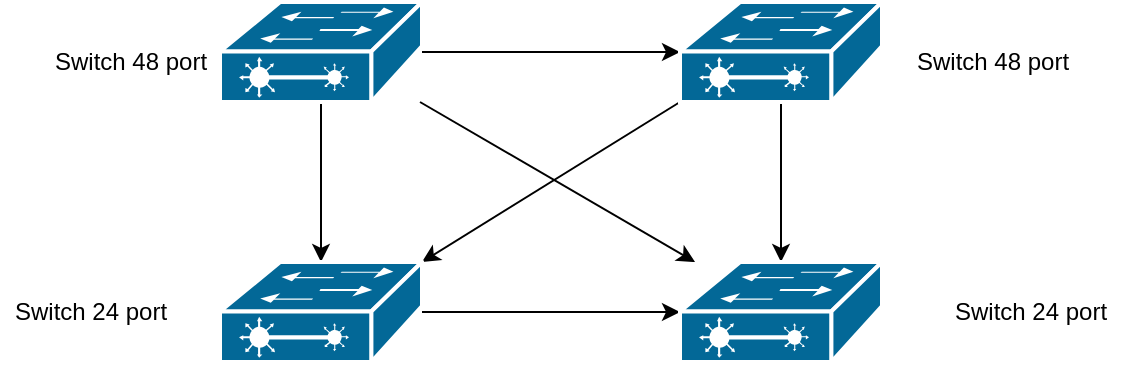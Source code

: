 <mxfile version="17.4.5" type="github">
  <diagram name="Page-1" id="c37626ed-c26b-45fb-9056-f9ebc6bb27b6">
    <mxGraphModel dx="1146" dy="526" grid="1" gridSize="10" guides="1" tooltips="1" connect="1" arrows="1" fold="1" page="1" pageScale="1" pageWidth="1100" pageHeight="850" background="none" math="0" shadow="0">
      <root>
        <mxCell id="0" />
        <mxCell id="1" parent="0" />
        <mxCell id="TqFHhcnp8rOVbBzlhD-o-15" style="edgeStyle=orthogonalEdgeStyle;rounded=0;orthogonalLoop=1;jettySize=auto;html=1;exitX=1;exitY=0.5;exitDx=0;exitDy=0;exitPerimeter=0;entryX=0;entryY=0.5;entryDx=0;entryDy=0;entryPerimeter=0;elbow=vertical;" edge="1" parent="1" source="TqFHhcnp8rOVbBzlhD-o-1" target="TqFHhcnp8rOVbBzlhD-o-3">
          <mxGeometry relative="1" as="geometry" />
        </mxCell>
        <mxCell id="TqFHhcnp8rOVbBzlhD-o-16" style="rounded=0;orthogonalLoop=1;jettySize=auto;html=1;exitX=0.5;exitY=1;exitDx=0;exitDy=0;exitPerimeter=0;entryX=0.5;entryY=0;entryDx=0;entryDy=0;entryPerimeter=0;elbow=vertical;" edge="1" parent="1" source="TqFHhcnp8rOVbBzlhD-o-1" target="TqFHhcnp8rOVbBzlhD-o-4">
          <mxGeometry relative="1" as="geometry" />
        </mxCell>
        <mxCell id="TqFHhcnp8rOVbBzlhD-o-22" style="edgeStyle=none;rounded=0;orthogonalLoop=1;jettySize=auto;html=1;elbow=vertical;" edge="1" parent="1" target="TqFHhcnp8rOVbBzlhD-o-5">
          <mxGeometry relative="1" as="geometry">
            <mxPoint x="520" y="280" as="sourcePoint" />
          </mxGeometry>
        </mxCell>
        <mxCell id="TqFHhcnp8rOVbBzlhD-o-1" value="" style="shape=mxgraph.cisco.switches.layer_2_remote_switch;sketch=0;html=1;pointerEvents=1;dashed=0;fillColor=#036897;strokeColor=#ffffff;strokeWidth=2;verticalLabelPosition=bottom;verticalAlign=top;align=center;outlineConnect=0;" vertex="1" parent="1">
          <mxGeometry x="420" y="230" width="101" height="50" as="geometry" />
        </mxCell>
        <mxCell id="TqFHhcnp8rOVbBzlhD-o-17" style="edgeStyle=orthogonalEdgeStyle;rounded=0;orthogonalLoop=1;jettySize=auto;html=1;exitX=0.5;exitY=1;exitDx=0;exitDy=0;exitPerimeter=0;elbow=vertical;" edge="1" parent="1" source="TqFHhcnp8rOVbBzlhD-o-3" target="TqFHhcnp8rOVbBzlhD-o-5">
          <mxGeometry relative="1" as="geometry" />
        </mxCell>
        <mxCell id="TqFHhcnp8rOVbBzlhD-o-23" style="edgeStyle=none;rounded=0;orthogonalLoop=1;jettySize=auto;html=1;exitX=0;exitY=1;exitDx=0;exitDy=0;exitPerimeter=0;entryX=1;entryY=0;entryDx=0;entryDy=0;entryPerimeter=0;elbow=vertical;" edge="1" parent="1" source="TqFHhcnp8rOVbBzlhD-o-3" target="TqFHhcnp8rOVbBzlhD-o-4">
          <mxGeometry relative="1" as="geometry" />
        </mxCell>
        <mxCell id="TqFHhcnp8rOVbBzlhD-o-3" value="" style="shape=mxgraph.cisco.switches.layer_2_remote_switch;sketch=0;html=1;pointerEvents=1;dashed=0;fillColor=#036897;strokeColor=#ffffff;strokeWidth=2;verticalLabelPosition=bottom;verticalAlign=top;align=center;outlineConnect=0;" vertex="1" parent="1">
          <mxGeometry x="650" y="230" width="101" height="50" as="geometry" />
        </mxCell>
        <mxCell id="TqFHhcnp8rOVbBzlhD-o-18" style="edgeStyle=orthogonalEdgeStyle;rounded=0;orthogonalLoop=1;jettySize=auto;html=1;exitX=1;exitY=0.5;exitDx=0;exitDy=0;exitPerimeter=0;elbow=vertical;" edge="1" parent="1" source="TqFHhcnp8rOVbBzlhD-o-4" target="TqFHhcnp8rOVbBzlhD-o-5">
          <mxGeometry relative="1" as="geometry" />
        </mxCell>
        <mxCell id="TqFHhcnp8rOVbBzlhD-o-4" value="" style="shape=mxgraph.cisco.switches.layer_2_remote_switch;sketch=0;html=1;pointerEvents=1;dashed=0;fillColor=#036897;strokeColor=#ffffff;strokeWidth=2;verticalLabelPosition=bottom;verticalAlign=top;align=center;outlineConnect=0;" vertex="1" parent="1">
          <mxGeometry x="420" y="360" width="101" height="50" as="geometry" />
        </mxCell>
        <mxCell id="TqFHhcnp8rOVbBzlhD-o-5" value="" style="shape=mxgraph.cisco.switches.layer_2_remote_switch;sketch=0;html=1;pointerEvents=1;dashed=0;fillColor=#036897;strokeColor=#ffffff;strokeWidth=2;verticalLabelPosition=bottom;verticalAlign=top;align=center;outlineConnect=0;" vertex="1" parent="1">
          <mxGeometry x="650" y="360" width="101" height="50" as="geometry" />
        </mxCell>
        <mxCell id="TqFHhcnp8rOVbBzlhD-o-6" value="Switch 48 port&lt;br&gt;" style="text;html=1;resizable=0;autosize=1;align=center;verticalAlign=middle;points=[];fillColor=none;strokeColor=none;rounded=0;" vertex="1" parent="1">
          <mxGeometry x="330" y="250" width="90" height="20" as="geometry" />
        </mxCell>
        <mxCell id="TqFHhcnp8rOVbBzlhD-o-7" value="Switch 48 port&lt;br&gt;" style="text;html=1;resizable=0;autosize=1;align=center;verticalAlign=middle;points=[];fillColor=none;strokeColor=none;rounded=0;" vertex="1" parent="1">
          <mxGeometry x="761" y="250" width="90" height="20" as="geometry" />
        </mxCell>
        <mxCell id="TqFHhcnp8rOVbBzlhD-o-8" value="Switch 24 port" style="text;html=1;resizable=0;autosize=1;align=center;verticalAlign=middle;points=[];fillColor=none;strokeColor=none;rounded=0;" vertex="1" parent="1">
          <mxGeometry x="310" y="375" width="90" height="20" as="geometry" />
        </mxCell>
        <mxCell id="TqFHhcnp8rOVbBzlhD-o-9" value="Switch 24 port" style="text;html=1;resizable=0;autosize=1;align=center;verticalAlign=middle;points=[];fillColor=none;strokeColor=none;rounded=0;" vertex="1" parent="1">
          <mxGeometry x="780" y="375" width="90" height="20" as="geometry" />
        </mxCell>
      </root>
    </mxGraphModel>
  </diagram>
</mxfile>
